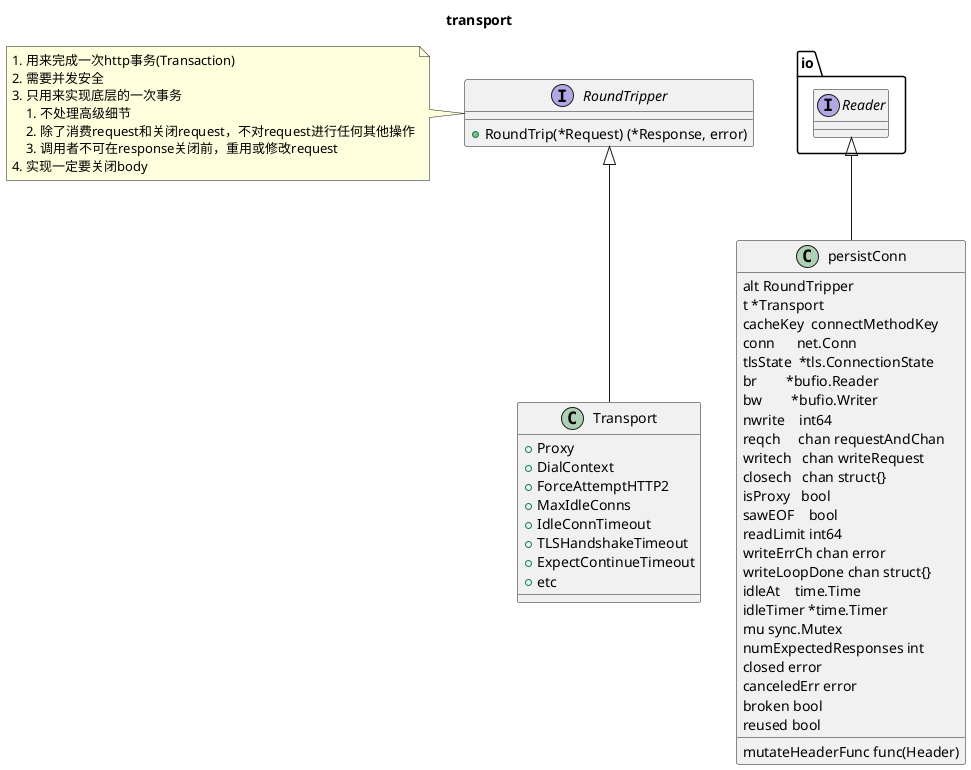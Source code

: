 @startuml transport
title transport

interface RoundTripper {
    +RoundTrip(*Request) (*Response, error)
}

note left
1. 用来完成一次http事务(Transaction)
2. 需要并发安全
3. 只用来实现底层的一次事务
    1. 不处理高级细节
    2. 除了消费request和关闭request，不对request进行任何其他操作
    3. 调用者不可在response关闭前，重用或修改request
4. 实现一定要关闭body
end note

class Transport {
    +Proxy
    +DialContext
    +ForceAttemptHTTP2
    +MaxIdleConns
    +IdleConnTimeout
    +TLSHandshakeTimeout
    +ExpectContinueTimeout
    +etc
}

interface io.Reader {}

class persistConn {
	alt RoundTripper
	t *Transport
	cacheKey  connectMethodKey
	conn      net.Conn
	tlsState  *tls.ConnectionState
	br        *bufio.Reader
	bw        *bufio.Writer
	nwrite    int64
	reqch     chan requestAndChan
	writech   chan writeRequest
	closech   chan struct{}
	isProxy   bool
	sawEOF    bool
	readLimit int64
	writeErrCh chan error
	writeLoopDone chan struct{}
	idleAt    time.Time
	idleTimer *time.Timer
	mu sync.Mutex
	numExpectedResponses int
	closed error
	canceledErr error
	broken bool
	reused bool
	mutateHeaderFunc func(Header)
}

io.Reader <|-- persistConn

RoundTripper <|-- Transport
@enduml
